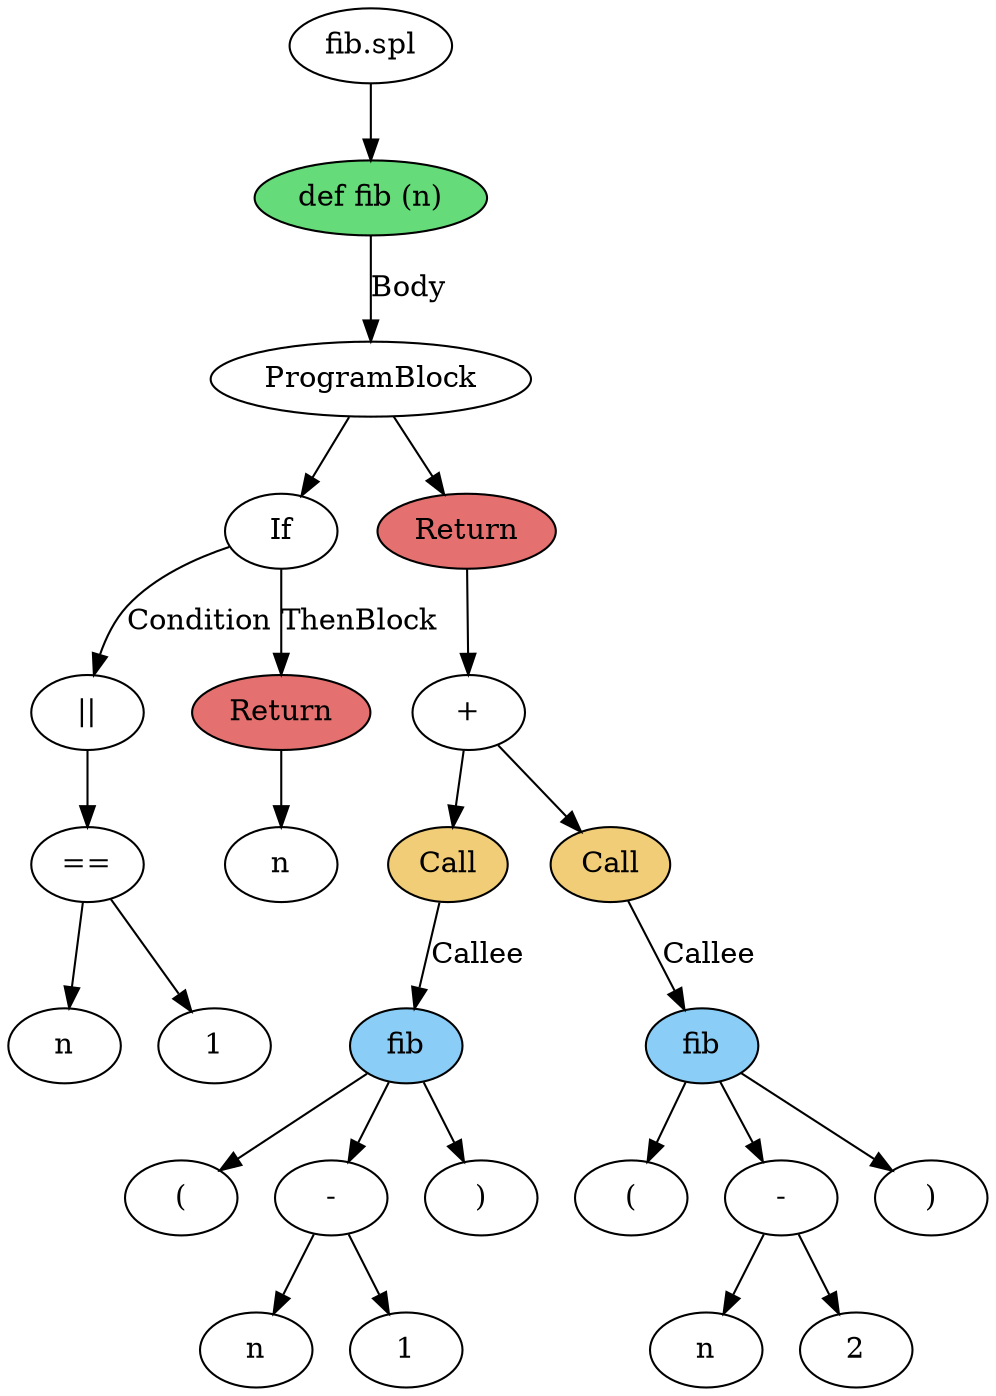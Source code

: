 digraph AST {
	445051633 [label="Program"]
	445051633 -> 2027961269
	2027961269 [label="def fib"]
	2027961269 [label="def fib (n)", fillcolor="#65db79", style="filled"]
	2027961269 -> 1212899836 [label="Body"]
	1212899836 [label="ProgramBlock"]
	1212899836 -> 1174290147
	1174290147 [label="If"]
	1174290147 -> 1289696681 [label="Condition"]
	1289696681 [label="||"]
	1289696681 -> 1285044316
	1285044316 [label="=="]
	1285044316 -> 1607460018
	1607460018 [label="n"]
	1285044316 -> 1811075214
	1811075214 [label="1"]
	1174290147 -> 1588970020 [label="ThenBlock"]
	1588970020 [label="Return"]
	1588970020 [label="Return", fillcolor="#e4706f", style="filled"]
	1588970020 -> 1407343478
	1407343478 [label="n"]
	1212899836 -> 1940447180
	1940447180 [label="Return"]
	1940447180 [label="Return", fillcolor="#e4706f", style="filled"]
	1940447180 -> 245565335
	245565335 [label="+"]
	245565335 -> 2121744517
	2121744517 [label="()"]
	2121744517 [label="Call", fillcolor="#f1cd77", style="filled"]
	2121744517 -> 1066376662 [label="Callee"]
	1066376662 [label="fib"]
	1066376662 [fillcolor="#8acef7", style="filled"]
	183264084 [label="("]
	1066376662 -> 183264084
	1066376662 -> 476402209
	476402209 [label="-"]
	476402209 -> 1490180672
	1490180672 [label="n"]
	476402209 -> 460332449
	460332449 [label="1"]
	1919892312 [label=")"]
	1066376662 -> 1919892312
	245565335 -> 1143839598
	1143839598 [label="()"]
	1143839598 [label="Call", fillcolor="#f1cd77", style="filled"]
	1143839598 -> 250075633 [label="Callee"]
	250075633 [label="fib"]
	250075633 [fillcolor="#8acef7", style="filled"]
	358699161 [label="("]
	250075633 -> 358699161
	250075633 -> 517938326
	517938326 [label="-"]
	517938326 -> 914424520
	914424520 [label="n"]
	517938326 -> 110718392
	110718392 [label="2"]
	425918570 [label=")"]
	250075633 -> 425918570
	445051633 [label="fib.spl"]
}